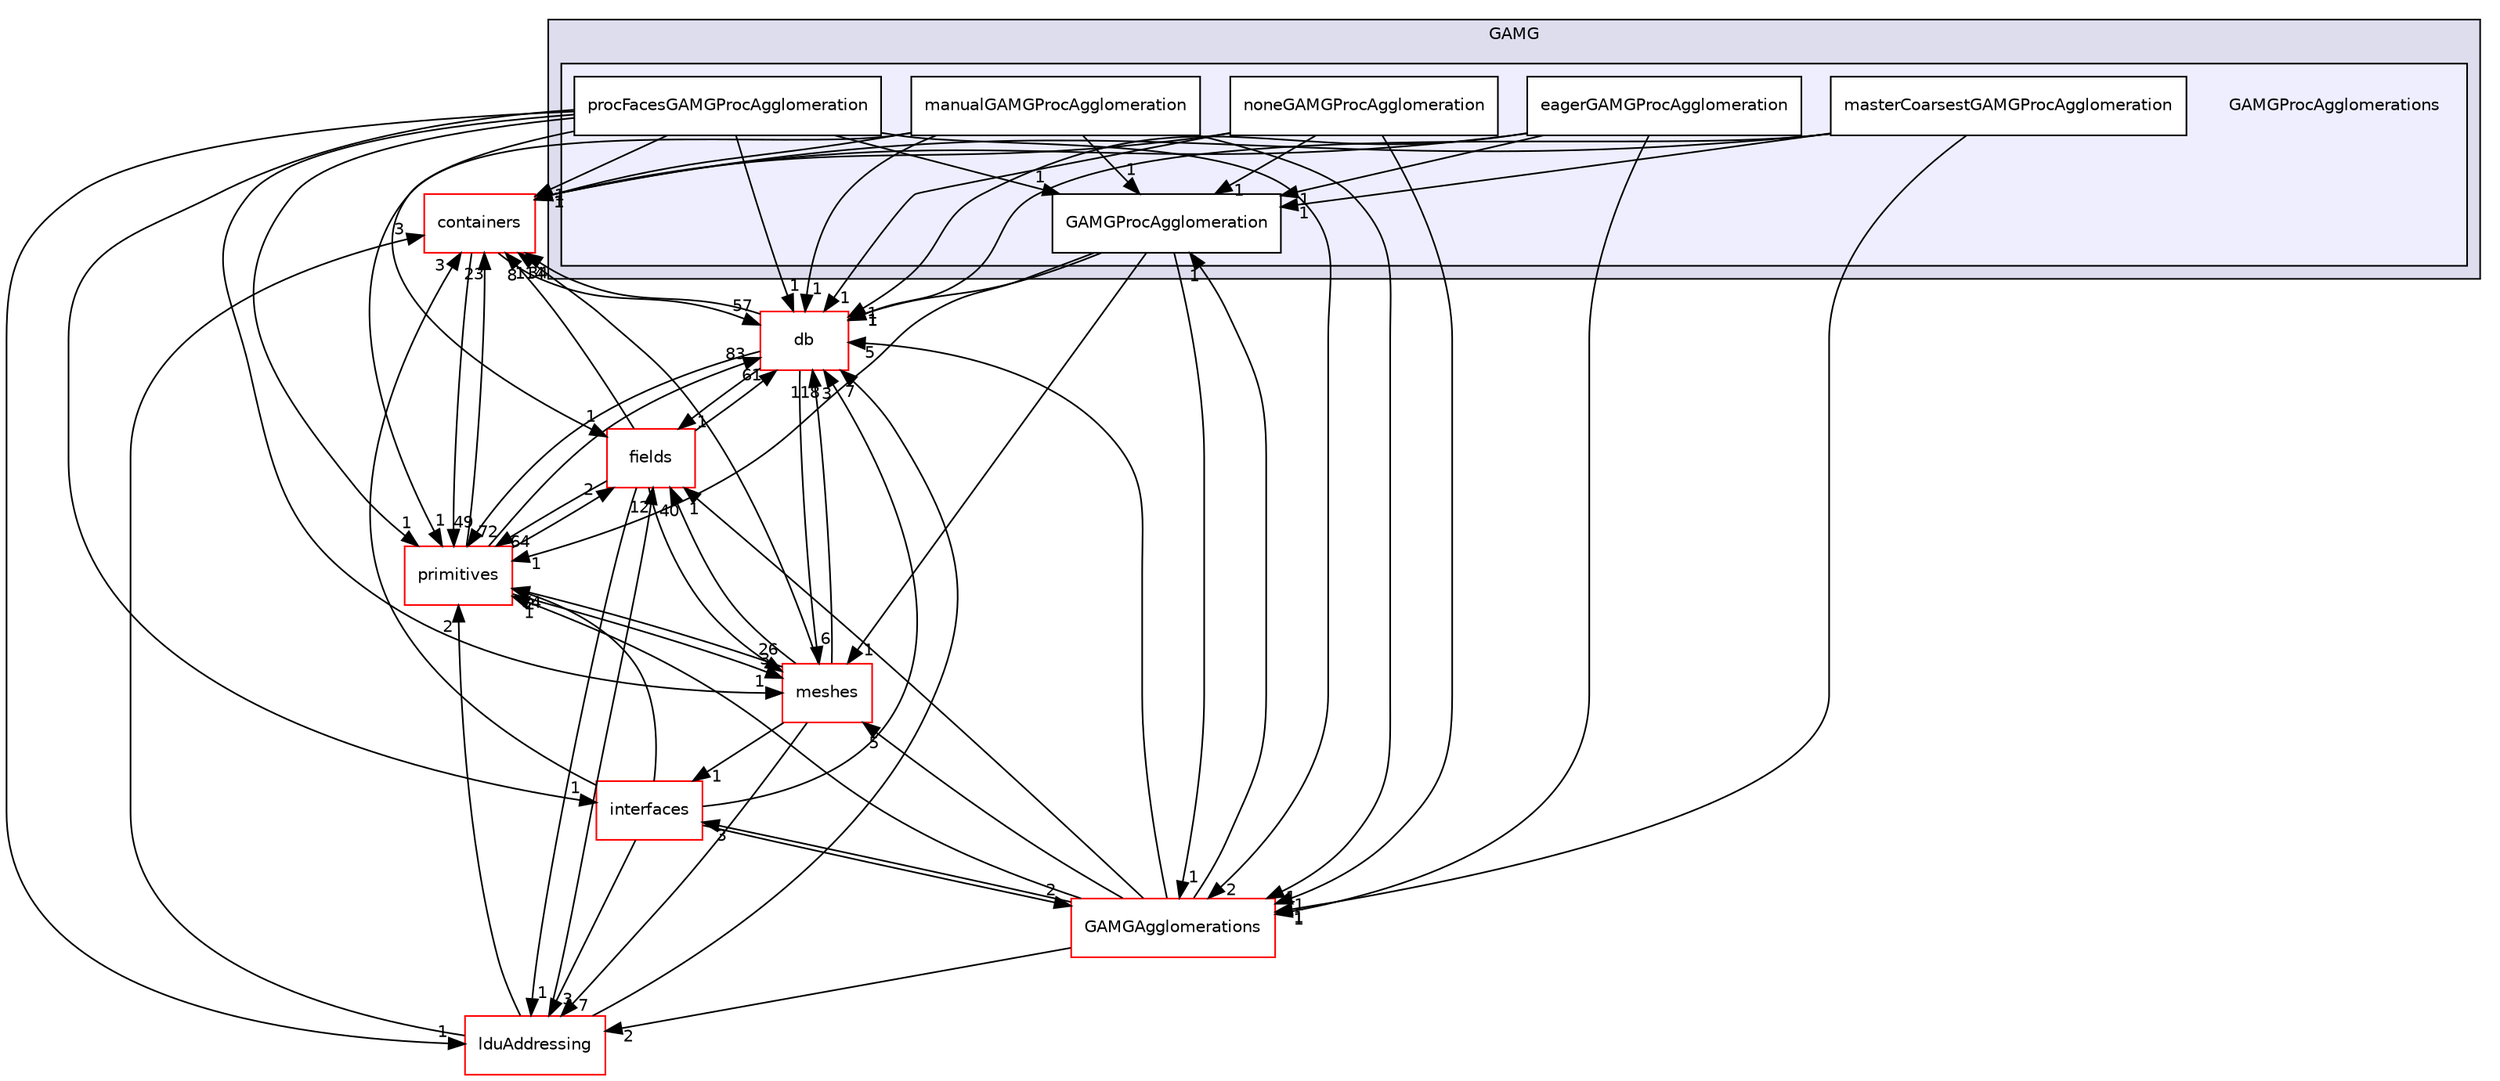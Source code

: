 digraph "src/OpenFOAM/matrices/lduMatrix/solvers/GAMG/GAMGProcAgglomerations" {
  bgcolor=transparent;
  compound=true
  node [ fontsize="10", fontname="Helvetica"];
  edge [ labelfontsize="10", labelfontname="Helvetica"];
  subgraph clusterdir_fd9be80e4ce10132ec26d36b30f21b7d {
    graph [ bgcolor="#ddddee", pencolor="black", label="GAMG" fontname="Helvetica", fontsize="10", URL="dir_fd9be80e4ce10132ec26d36b30f21b7d.html"]
  subgraph clusterdir_e29b5ea92f1450a27f449a4b2bdeb476 {
    graph [ bgcolor="#eeeeff", pencolor="black", label="" URL="dir_e29b5ea92f1450a27f449a4b2bdeb476.html"];
    dir_e29b5ea92f1450a27f449a4b2bdeb476 [shape=plaintext label="GAMGProcAgglomerations"];
    dir_80e694b313299ad86ccb2f8452babd30 [shape=box label="eagerGAMGProcAgglomeration" color="black" fillcolor="white" style="filled" URL="dir_80e694b313299ad86ccb2f8452babd30.html"];
    dir_2b2cbd6f594ace38cc4e761ea843eebc [shape=box label="GAMGProcAgglomeration" color="black" fillcolor="white" style="filled" URL="dir_2b2cbd6f594ace38cc4e761ea843eebc.html"];
    dir_6c69053bb960fca8507553d6181abc67 [shape=box label="manualGAMGProcAgglomeration" color="black" fillcolor="white" style="filled" URL="dir_6c69053bb960fca8507553d6181abc67.html"];
    dir_d6f248b4c1a0ad671a6dcc60ee933c09 [shape=box label="masterCoarsestGAMGProcAgglomeration" color="black" fillcolor="white" style="filled" URL="dir_d6f248b4c1a0ad671a6dcc60ee933c09.html"];
    dir_3cc7eb5b4928a133f7d8cddf7473fb5e [shape=box label="noneGAMGProcAgglomeration" color="black" fillcolor="white" style="filled" URL="dir_3cc7eb5b4928a133f7d8cddf7473fb5e.html"];
    dir_4b0f685575ed0f5d8c2316ddb126b25b [shape=box label="procFacesGAMGProcAgglomeration" color="black" fillcolor="white" style="filled" URL="dir_4b0f685575ed0f5d8c2316ddb126b25b.html"];
  }
  }
  dir_962442b8f989d5529fab5e0f0e4ffb74 [shape=box label="fields" color="red" URL="dir_962442b8f989d5529fab5e0f0e4ffb74.html"];
  dir_19d0872053bde092be81d7fe3f56cbf7 [shape=box label="containers" color="red" URL="dir_19d0872053bde092be81d7fe3f56cbf7.html"];
  dir_aa2423979fb45fc41c393a5db370ab21 [shape=box label="meshes" color="red" URL="dir_aa2423979fb45fc41c393a5db370ab21.html"];
  dir_354e0e3f4a321ccc8878de612aa38840 [shape=box label="interfaces" color="red" URL="dir_354e0e3f4a321ccc8878de612aa38840.html"];
  dir_63c634f7a7cfd679ac26c67fb30fc32f [shape=box label="db" color="red" URL="dir_63c634f7a7cfd679ac26c67fb30fc32f.html"];
  dir_12547202c65033a69d4e18947f2fbe2a [shape=box label="lduAddressing" color="red" URL="dir_12547202c65033a69d4e18947f2fbe2a.html"];
  dir_3e50f45338116b169052b428016851aa [shape=box label="primitives" color="red" URL="dir_3e50f45338116b169052b428016851aa.html"];
  dir_a924fc5b9b02d4bfaf9b6fb6bcc671ab [shape=box label="GAMGAgglomerations" color="red" URL="dir_a924fc5b9b02d4bfaf9b6fb6bcc671ab.html"];
  dir_4b0f685575ed0f5d8c2316ddb126b25b->dir_962442b8f989d5529fab5e0f0e4ffb74 [headlabel="1", labeldistance=1.5 headhref="dir_002189_002021.html"];
  dir_4b0f685575ed0f5d8c2316ddb126b25b->dir_19d0872053bde092be81d7fe3f56cbf7 [headlabel="1", labeldistance=1.5 headhref="dir_002189_001902.html"];
  dir_4b0f685575ed0f5d8c2316ddb126b25b->dir_aa2423979fb45fc41c393a5db370ab21 [headlabel="1", labeldistance=1.5 headhref="dir_002189_002227.html"];
  dir_4b0f685575ed0f5d8c2316ddb126b25b->dir_354e0e3f4a321ccc8878de612aa38840 [headlabel="1", labeldistance=1.5 headhref="dir_002189_002195.html"];
  dir_4b0f685575ed0f5d8c2316ddb126b25b->dir_63c634f7a7cfd679ac26c67fb30fc32f [headlabel="1", labeldistance=1.5 headhref="dir_002189_001953.html"];
  dir_4b0f685575ed0f5d8c2316ddb126b25b->dir_12547202c65033a69d4e18947f2fbe2a [headlabel="1", labeldistance=1.5 headhref="dir_002189_002139.html"];
  dir_4b0f685575ed0f5d8c2316ddb126b25b->dir_3e50f45338116b169052b428016851aa [headlabel="1", labeldistance=1.5 headhref="dir_002189_002325.html"];
  dir_4b0f685575ed0f5d8c2316ddb126b25b->dir_a924fc5b9b02d4bfaf9b6fb6bcc671ab [headlabel="2", labeldistance=1.5 headhref="dir_002189_002178.html"];
  dir_4b0f685575ed0f5d8c2316ddb126b25b->dir_2b2cbd6f594ace38cc4e761ea843eebc [headlabel="1", labeldistance=1.5 headhref="dir_002189_002185.html"];
  dir_962442b8f989d5529fab5e0f0e4ffb74->dir_19d0872053bde092be81d7fe3f56cbf7 [headlabel="8", labeldistance=1.5 headhref="dir_002021_001902.html"];
  dir_962442b8f989d5529fab5e0f0e4ffb74->dir_aa2423979fb45fc41c393a5db370ab21 [headlabel="26", labeldistance=1.5 headhref="dir_002021_002227.html"];
  dir_962442b8f989d5529fab5e0f0e4ffb74->dir_63c634f7a7cfd679ac26c67fb30fc32f [headlabel="61", labeldistance=1.5 headhref="dir_002021_001953.html"];
  dir_962442b8f989d5529fab5e0f0e4ffb74->dir_12547202c65033a69d4e18947f2fbe2a [headlabel="1", labeldistance=1.5 headhref="dir_002021_002139.html"];
  dir_962442b8f989d5529fab5e0f0e4ffb74->dir_3e50f45338116b169052b428016851aa [headlabel="64", labeldistance=1.5 headhref="dir_002021_002325.html"];
  dir_19d0872053bde092be81d7fe3f56cbf7->dir_63c634f7a7cfd679ac26c67fb30fc32f [headlabel="57", labeldistance=1.5 headhref="dir_001902_001953.html"];
  dir_19d0872053bde092be81d7fe3f56cbf7->dir_3e50f45338116b169052b428016851aa [headlabel="49", labeldistance=1.5 headhref="dir_001902_002325.html"];
  dir_6c69053bb960fca8507553d6181abc67->dir_19d0872053bde092be81d7fe3f56cbf7 [headlabel="1", labeldistance=1.5 headhref="dir_002186_001902.html"];
  dir_6c69053bb960fca8507553d6181abc67->dir_63c634f7a7cfd679ac26c67fb30fc32f [headlabel="1", labeldistance=1.5 headhref="dir_002186_001953.html"];
  dir_6c69053bb960fca8507553d6181abc67->dir_3e50f45338116b169052b428016851aa [headlabel="1", labeldistance=1.5 headhref="dir_002186_002325.html"];
  dir_6c69053bb960fca8507553d6181abc67->dir_a924fc5b9b02d4bfaf9b6fb6bcc671ab [headlabel="1", labeldistance=1.5 headhref="dir_002186_002178.html"];
  dir_6c69053bb960fca8507553d6181abc67->dir_2b2cbd6f594ace38cc4e761ea843eebc [headlabel="1", labeldistance=1.5 headhref="dir_002186_002185.html"];
  dir_3cc7eb5b4928a133f7d8cddf7473fb5e->dir_19d0872053bde092be81d7fe3f56cbf7 [headlabel="1", labeldistance=1.5 headhref="dir_002188_001902.html"];
  dir_3cc7eb5b4928a133f7d8cddf7473fb5e->dir_63c634f7a7cfd679ac26c67fb30fc32f [headlabel="1", labeldistance=1.5 headhref="dir_002188_001953.html"];
  dir_3cc7eb5b4928a133f7d8cddf7473fb5e->dir_a924fc5b9b02d4bfaf9b6fb6bcc671ab [headlabel="1", labeldistance=1.5 headhref="dir_002188_002178.html"];
  dir_3cc7eb5b4928a133f7d8cddf7473fb5e->dir_2b2cbd6f594ace38cc4e761ea843eebc [headlabel="1", labeldistance=1.5 headhref="dir_002188_002185.html"];
  dir_aa2423979fb45fc41c393a5db370ab21->dir_962442b8f989d5529fab5e0f0e4ffb74 [headlabel="40", labeldistance=1.5 headhref="dir_002227_002021.html"];
  dir_aa2423979fb45fc41c393a5db370ab21->dir_19d0872053bde092be81d7fe3f56cbf7 [headlabel="114", labeldistance=1.5 headhref="dir_002227_001902.html"];
  dir_aa2423979fb45fc41c393a5db370ab21->dir_354e0e3f4a321ccc8878de612aa38840 [headlabel="1", labeldistance=1.5 headhref="dir_002227_002195.html"];
  dir_aa2423979fb45fc41c393a5db370ab21->dir_63c634f7a7cfd679ac26c67fb30fc32f [headlabel="118", labeldistance=1.5 headhref="dir_002227_001953.html"];
  dir_aa2423979fb45fc41c393a5db370ab21->dir_12547202c65033a69d4e18947f2fbe2a [headlabel="7", labeldistance=1.5 headhref="dir_002227_002139.html"];
  dir_aa2423979fb45fc41c393a5db370ab21->dir_3e50f45338116b169052b428016851aa [headlabel="84", labeldistance=1.5 headhref="dir_002227_002325.html"];
  dir_354e0e3f4a321ccc8878de612aa38840->dir_19d0872053bde092be81d7fe3f56cbf7 [headlabel="3", labeldistance=1.5 headhref="dir_002195_001902.html"];
  dir_354e0e3f4a321ccc8878de612aa38840->dir_63c634f7a7cfd679ac26c67fb30fc32f [headlabel="3", labeldistance=1.5 headhref="dir_002195_001953.html"];
  dir_354e0e3f4a321ccc8878de612aa38840->dir_12547202c65033a69d4e18947f2fbe2a [headlabel="3", labeldistance=1.5 headhref="dir_002195_002139.html"];
  dir_354e0e3f4a321ccc8878de612aa38840->dir_3e50f45338116b169052b428016851aa [headlabel="2", labeldistance=1.5 headhref="dir_002195_002325.html"];
  dir_354e0e3f4a321ccc8878de612aa38840->dir_a924fc5b9b02d4bfaf9b6fb6bcc671ab [headlabel="2", labeldistance=1.5 headhref="dir_002195_002178.html"];
  dir_80e694b313299ad86ccb2f8452babd30->dir_19d0872053bde092be81d7fe3f56cbf7 [headlabel="1", labeldistance=1.5 headhref="dir_002184_001902.html"];
  dir_80e694b313299ad86ccb2f8452babd30->dir_63c634f7a7cfd679ac26c67fb30fc32f [headlabel="1", labeldistance=1.5 headhref="dir_002184_001953.html"];
  dir_80e694b313299ad86ccb2f8452babd30->dir_a924fc5b9b02d4bfaf9b6fb6bcc671ab [headlabel="1", labeldistance=1.5 headhref="dir_002184_002178.html"];
  dir_80e694b313299ad86ccb2f8452babd30->dir_2b2cbd6f594ace38cc4e761ea843eebc [headlabel="1", labeldistance=1.5 headhref="dir_002184_002185.html"];
  dir_63c634f7a7cfd679ac26c67fb30fc32f->dir_962442b8f989d5529fab5e0f0e4ffb74 [headlabel="1", labeldistance=1.5 headhref="dir_001953_002021.html"];
  dir_63c634f7a7cfd679ac26c67fb30fc32f->dir_19d0872053bde092be81d7fe3f56cbf7 [headlabel="34", labeldistance=1.5 headhref="dir_001953_001902.html"];
  dir_63c634f7a7cfd679ac26c67fb30fc32f->dir_aa2423979fb45fc41c393a5db370ab21 [headlabel="6", labeldistance=1.5 headhref="dir_001953_002227.html"];
  dir_63c634f7a7cfd679ac26c67fb30fc32f->dir_3e50f45338116b169052b428016851aa [headlabel="72", labeldistance=1.5 headhref="dir_001953_002325.html"];
  dir_12547202c65033a69d4e18947f2fbe2a->dir_962442b8f989d5529fab5e0f0e4ffb74 [headlabel="12", labeldistance=1.5 headhref="dir_002139_002021.html"];
  dir_12547202c65033a69d4e18947f2fbe2a->dir_19d0872053bde092be81d7fe3f56cbf7 [headlabel="3", labeldistance=1.5 headhref="dir_002139_001902.html"];
  dir_12547202c65033a69d4e18947f2fbe2a->dir_63c634f7a7cfd679ac26c67fb30fc32f [headlabel="7", labeldistance=1.5 headhref="dir_002139_001953.html"];
  dir_12547202c65033a69d4e18947f2fbe2a->dir_3e50f45338116b169052b428016851aa [headlabel="2", labeldistance=1.5 headhref="dir_002139_002325.html"];
  dir_3e50f45338116b169052b428016851aa->dir_962442b8f989d5529fab5e0f0e4ffb74 [headlabel="2", labeldistance=1.5 headhref="dir_002325_002021.html"];
  dir_3e50f45338116b169052b428016851aa->dir_19d0872053bde092be81d7fe3f56cbf7 [headlabel="23", labeldistance=1.5 headhref="dir_002325_001902.html"];
  dir_3e50f45338116b169052b428016851aa->dir_aa2423979fb45fc41c393a5db370ab21 [headlabel="3", labeldistance=1.5 headhref="dir_002325_002227.html"];
  dir_3e50f45338116b169052b428016851aa->dir_63c634f7a7cfd679ac26c67fb30fc32f [headlabel="83", labeldistance=1.5 headhref="dir_002325_001953.html"];
  dir_a924fc5b9b02d4bfaf9b6fb6bcc671ab->dir_962442b8f989d5529fab5e0f0e4ffb74 [headlabel="1", labeldistance=1.5 headhref="dir_002178_002021.html"];
  dir_a924fc5b9b02d4bfaf9b6fb6bcc671ab->dir_aa2423979fb45fc41c393a5db370ab21 [headlabel="5", labeldistance=1.5 headhref="dir_002178_002227.html"];
  dir_a924fc5b9b02d4bfaf9b6fb6bcc671ab->dir_354e0e3f4a321ccc8878de612aa38840 [headlabel="3", labeldistance=1.5 headhref="dir_002178_002195.html"];
  dir_a924fc5b9b02d4bfaf9b6fb6bcc671ab->dir_63c634f7a7cfd679ac26c67fb30fc32f [headlabel="5", labeldistance=1.5 headhref="dir_002178_001953.html"];
  dir_a924fc5b9b02d4bfaf9b6fb6bcc671ab->dir_12547202c65033a69d4e18947f2fbe2a [headlabel="2", labeldistance=1.5 headhref="dir_002178_002139.html"];
  dir_a924fc5b9b02d4bfaf9b6fb6bcc671ab->dir_3e50f45338116b169052b428016851aa [headlabel="1", labeldistance=1.5 headhref="dir_002178_002325.html"];
  dir_a924fc5b9b02d4bfaf9b6fb6bcc671ab->dir_2b2cbd6f594ace38cc4e761ea843eebc [headlabel="1", labeldistance=1.5 headhref="dir_002178_002185.html"];
  dir_2b2cbd6f594ace38cc4e761ea843eebc->dir_aa2423979fb45fc41c393a5db370ab21 [headlabel="1", labeldistance=1.5 headhref="dir_002185_002227.html"];
  dir_2b2cbd6f594ace38cc4e761ea843eebc->dir_63c634f7a7cfd679ac26c67fb30fc32f [headlabel="1", labeldistance=1.5 headhref="dir_002185_001953.html"];
  dir_2b2cbd6f594ace38cc4e761ea843eebc->dir_3e50f45338116b169052b428016851aa [headlabel="1", labeldistance=1.5 headhref="dir_002185_002325.html"];
  dir_2b2cbd6f594ace38cc4e761ea843eebc->dir_a924fc5b9b02d4bfaf9b6fb6bcc671ab [headlabel="1", labeldistance=1.5 headhref="dir_002185_002178.html"];
  dir_d6f248b4c1a0ad671a6dcc60ee933c09->dir_19d0872053bde092be81d7fe3f56cbf7 [headlabel="1", labeldistance=1.5 headhref="dir_002187_001902.html"];
  dir_d6f248b4c1a0ad671a6dcc60ee933c09->dir_63c634f7a7cfd679ac26c67fb30fc32f [headlabel="1", labeldistance=1.5 headhref="dir_002187_001953.html"];
  dir_d6f248b4c1a0ad671a6dcc60ee933c09->dir_a924fc5b9b02d4bfaf9b6fb6bcc671ab [headlabel="1", labeldistance=1.5 headhref="dir_002187_002178.html"];
  dir_d6f248b4c1a0ad671a6dcc60ee933c09->dir_2b2cbd6f594ace38cc4e761ea843eebc [headlabel="1", labeldistance=1.5 headhref="dir_002187_002185.html"];
}
